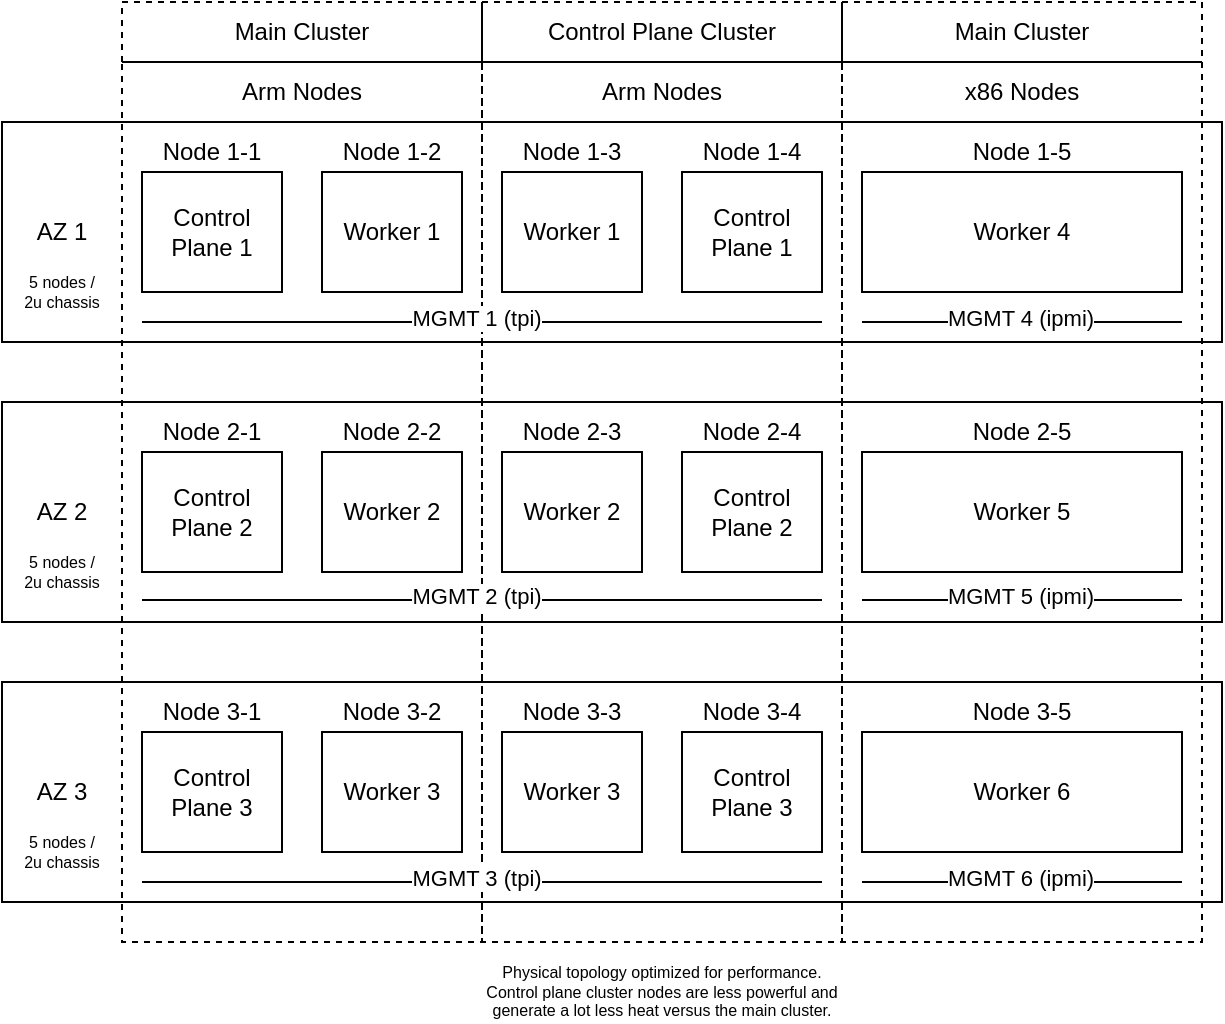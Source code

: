 <mxfile version="24.6.4" type="device">
  <diagram name="Page-1" id="-TOCRCb0vXGdUkpQAStK">
    <mxGraphModel dx="1220" dy="714" grid="1" gridSize="10" guides="1" tooltips="1" connect="1" arrows="1" fold="1" page="1" pageScale="1" pageWidth="850" pageHeight="1100" math="0" shadow="0">
      <root>
        <mxCell id="0" />
        <mxCell id="1" parent="0" />
        <mxCell id="bwXu6fv2Xk6f5gigkLMl-4" value="" style="rounded=0;whiteSpace=wrap;html=1;fillColor=none;" parent="1" vertex="1">
          <mxGeometry x="120" y="590" width="610" height="110" as="geometry" />
        </mxCell>
        <mxCell id="bwXu6fv2Xk6f5gigkLMl-26" value="" style="rounded=0;whiteSpace=wrap;html=1;fillColor=none;dashed=1;" parent="1" vertex="1">
          <mxGeometry x="540" y="280" width="180" height="440" as="geometry" />
        </mxCell>
        <mxCell id="bwXu6fv2Xk6f5gigkLMl-23" value="" style="rounded=0;whiteSpace=wrap;html=1;fillColor=none;dashed=1;" parent="1" vertex="1">
          <mxGeometry x="180" y="280" width="180" height="440" as="geometry" />
        </mxCell>
        <mxCell id="bwXu6fv2Xk6f5gigkLMl-24" value="" style="rounded=0;whiteSpace=wrap;html=1;fillColor=none;dashed=1;" parent="1" vertex="1">
          <mxGeometry x="360" y="280" width="180" height="440" as="geometry" />
        </mxCell>
        <mxCell id="bwXu6fv2Xk6f5gigkLMl-1" value="" style="rounded=0;whiteSpace=wrap;html=1;fillColor=none;" parent="1" vertex="1">
          <mxGeometry x="120" y="310" width="610" height="110" as="geometry" />
        </mxCell>
        <mxCell id="bwXu6fv2Xk6f5gigkLMl-2" value="AZ 1" style="text;html=1;strokeColor=none;fillColor=none;align=center;verticalAlign=middle;whiteSpace=wrap;rounded=0;" parent="1" vertex="1">
          <mxGeometry x="120" y="350" width="60" height="30" as="geometry" />
        </mxCell>
        <mxCell id="bwXu6fv2Xk6f5gigkLMl-3" value="" style="rounded=0;whiteSpace=wrap;html=1;fillColor=none;" parent="1" vertex="1">
          <mxGeometry x="120" y="450" width="610" height="110" as="geometry" />
        </mxCell>
        <mxCell id="bwXu6fv2Xk6f5gigkLMl-5" value="Control Plane 1" style="rounded=0;whiteSpace=wrap;html=1;" parent="1" vertex="1">
          <mxGeometry x="190" y="335" width="70" height="60" as="geometry" />
        </mxCell>
        <mxCell id="bwXu6fv2Xk6f5gigkLMl-6" value="Control Plane 2" style="rounded=0;whiteSpace=wrap;html=1;" parent="1" vertex="1">
          <mxGeometry x="190" y="475" width="70" height="60" as="geometry" />
        </mxCell>
        <mxCell id="bwXu6fv2Xk6f5gigkLMl-7" value="Control Plane 3" style="rounded=0;whiteSpace=wrap;html=1;" parent="1" vertex="1">
          <mxGeometry x="190" y="615" width="70" height="60" as="geometry" />
        </mxCell>
        <mxCell id="bwXu6fv2Xk6f5gigkLMl-9" value="Worker 1" style="rounded=0;whiteSpace=wrap;html=1;" parent="1" vertex="1">
          <mxGeometry x="280" y="335" width="70" height="60" as="geometry" />
        </mxCell>
        <mxCell id="bwXu6fv2Xk6f5gigkLMl-10" value="Worker 2" style="rounded=0;whiteSpace=wrap;html=1;" parent="1" vertex="1">
          <mxGeometry x="280" y="475" width="70" height="60" as="geometry" />
        </mxCell>
        <mxCell id="bwXu6fv2Xk6f5gigkLMl-11" value="Worker 3" style="rounded=0;whiteSpace=wrap;html=1;" parent="1" vertex="1">
          <mxGeometry x="280" y="615" width="70" height="60" as="geometry" />
        </mxCell>
        <mxCell id="bwXu6fv2Xk6f5gigkLMl-12" value="Worker 1" style="rounded=0;whiteSpace=wrap;html=1;" parent="1" vertex="1">
          <mxGeometry x="370" y="335" width="70" height="60" as="geometry" />
        </mxCell>
        <mxCell id="bwXu6fv2Xk6f5gigkLMl-13" value="Worker 2" style="rounded=0;whiteSpace=wrap;html=1;" parent="1" vertex="1">
          <mxGeometry x="370" y="475" width="70" height="60" as="geometry" />
        </mxCell>
        <mxCell id="bwXu6fv2Xk6f5gigkLMl-14" value="Worker 3" style="rounded=0;whiteSpace=wrap;html=1;" parent="1" vertex="1">
          <mxGeometry x="370" y="615" width="70" height="60" as="geometry" />
        </mxCell>
        <mxCell id="bwXu6fv2Xk6f5gigkLMl-15" value="Control Plane 1" style="rounded=0;whiteSpace=wrap;html=1;" parent="1" vertex="1">
          <mxGeometry x="460" y="335" width="70" height="60" as="geometry" />
        </mxCell>
        <mxCell id="bwXu6fv2Xk6f5gigkLMl-16" value="Control Plane 2" style="rounded=0;whiteSpace=wrap;html=1;" parent="1" vertex="1">
          <mxGeometry x="460" y="475" width="70" height="60" as="geometry" />
        </mxCell>
        <mxCell id="bwXu6fv2Xk6f5gigkLMl-17" value="Control Plane 3" style="rounded=0;whiteSpace=wrap;html=1;" parent="1" vertex="1">
          <mxGeometry x="460" y="615" width="70" height="60" as="geometry" />
        </mxCell>
        <mxCell id="bwXu6fv2Xk6f5gigkLMl-18" value="Worker 4" style="rounded=0;whiteSpace=wrap;html=1;" parent="1" vertex="1">
          <mxGeometry x="550" y="335" width="160" height="60" as="geometry" />
        </mxCell>
        <mxCell id="bwXu6fv2Xk6f5gigkLMl-19" value="Worker 5" style="rounded=0;whiteSpace=wrap;html=1;" parent="1" vertex="1">
          <mxGeometry x="550" y="475" width="160" height="60" as="geometry" />
        </mxCell>
        <mxCell id="bwXu6fv2Xk6f5gigkLMl-20" value="Worker 6" style="rounded=0;whiteSpace=wrap;html=1;" parent="1" vertex="1">
          <mxGeometry x="550" y="615" width="160" height="60" as="geometry" />
        </mxCell>
        <mxCell id="bwXu6fv2Xk6f5gigkLMl-21" value="AZ 2" style="text;html=1;strokeColor=none;fillColor=none;align=center;verticalAlign=middle;whiteSpace=wrap;rounded=0;" parent="1" vertex="1">
          <mxGeometry x="120" y="490" width="60" height="30" as="geometry" />
        </mxCell>
        <mxCell id="bwXu6fv2Xk6f5gigkLMl-22" value="AZ 3" style="text;html=1;strokeColor=none;fillColor=none;align=center;verticalAlign=middle;whiteSpace=wrap;rounded=0;" parent="1" vertex="1">
          <mxGeometry x="120" y="630" width="60" height="30" as="geometry" />
        </mxCell>
        <mxCell id="bwXu6fv2Xk6f5gigkLMl-27" value="Control Plane Cluster" style="text;html=1;strokeColor=none;fillColor=none;align=center;verticalAlign=middle;whiteSpace=wrap;rounded=0;" parent="1" vertex="1">
          <mxGeometry x="360" y="250" width="180" height="30" as="geometry" />
        </mxCell>
        <mxCell id="bwXu6fv2Xk6f5gigkLMl-28" value="Arm Nodes" style="text;html=1;strokeColor=none;fillColor=none;align=center;verticalAlign=middle;whiteSpace=wrap;rounded=0;" parent="1" vertex="1">
          <mxGeometry x="360" y="280" width="180" height="30" as="geometry" />
        </mxCell>
        <mxCell id="bwXu6fv2Xk6f5gigkLMl-30" value="x86 Nodes" style="text;html=1;strokeColor=none;fillColor=none;align=center;verticalAlign=middle;whiteSpace=wrap;rounded=0;" parent="1" vertex="1">
          <mxGeometry x="540" y="280" width="180" height="30" as="geometry" />
        </mxCell>
        <mxCell id="bwXu6fv2Xk6f5gigkLMl-31" value="Node 1-1" style="text;html=1;strokeColor=none;fillColor=none;align=center;verticalAlign=middle;whiteSpace=wrap;rounded=0;" parent="1" vertex="1">
          <mxGeometry x="195" y="310" width="60" height="30" as="geometry" />
        </mxCell>
        <mxCell id="bwXu6fv2Xk6f5gigkLMl-32" value="Node 2-1" style="text;html=1;strokeColor=none;fillColor=none;align=center;verticalAlign=middle;whiteSpace=wrap;rounded=0;" parent="1" vertex="1">
          <mxGeometry x="195" y="450" width="60" height="30" as="geometry" />
        </mxCell>
        <mxCell id="bwXu6fv2Xk6f5gigkLMl-33" value="Node 3-1" style="text;html=1;strokeColor=none;fillColor=none;align=center;verticalAlign=middle;whiteSpace=wrap;rounded=0;" parent="1" vertex="1">
          <mxGeometry x="195" y="590" width="60" height="30" as="geometry" />
        </mxCell>
        <mxCell id="bwXu6fv2Xk6f5gigkLMl-34" value="Node 3-2" style="text;html=1;strokeColor=none;fillColor=none;align=center;verticalAlign=middle;whiteSpace=wrap;rounded=0;" parent="1" vertex="1">
          <mxGeometry x="285" y="590" width="60" height="30" as="geometry" />
        </mxCell>
        <mxCell id="bwXu6fv2Xk6f5gigkLMl-35" value="Node 3-3" style="text;html=1;strokeColor=none;fillColor=none;align=center;verticalAlign=middle;whiteSpace=wrap;rounded=0;" parent="1" vertex="1">
          <mxGeometry x="375" y="590" width="60" height="30" as="geometry" />
        </mxCell>
        <mxCell id="bwXu6fv2Xk6f5gigkLMl-36" value="Node 3-4" style="text;html=1;strokeColor=none;fillColor=none;align=center;verticalAlign=middle;whiteSpace=wrap;rounded=0;" parent="1" vertex="1">
          <mxGeometry x="465" y="590" width="60" height="30" as="geometry" />
        </mxCell>
        <mxCell id="bwXu6fv2Xk6f5gigkLMl-37" value="Node 3-5" style="text;html=1;strokeColor=none;fillColor=none;align=center;verticalAlign=middle;whiteSpace=wrap;rounded=0;" parent="1" vertex="1">
          <mxGeometry x="600" y="590" width="60" height="30" as="geometry" />
        </mxCell>
        <mxCell id="bwXu6fv2Xk6f5gigkLMl-38" value="Node 1-2" style="text;html=1;strokeColor=none;fillColor=none;align=center;verticalAlign=middle;whiteSpace=wrap;rounded=0;" parent="1" vertex="1">
          <mxGeometry x="285" y="310" width="60" height="30" as="geometry" />
        </mxCell>
        <mxCell id="bwXu6fv2Xk6f5gigkLMl-39" value="Node 1-3" style="text;html=1;strokeColor=none;fillColor=none;align=center;verticalAlign=middle;whiteSpace=wrap;rounded=0;" parent="1" vertex="1">
          <mxGeometry x="375" y="310" width="60" height="30" as="geometry" />
        </mxCell>
        <mxCell id="bwXu6fv2Xk6f5gigkLMl-40" value="Node 1-4" style="text;html=1;strokeColor=none;fillColor=none;align=center;verticalAlign=middle;whiteSpace=wrap;rounded=0;" parent="1" vertex="1">
          <mxGeometry x="465" y="310" width="60" height="30" as="geometry" />
        </mxCell>
        <mxCell id="bwXu6fv2Xk6f5gigkLMl-41" value="Node 1-5" style="text;html=1;strokeColor=none;fillColor=none;align=center;verticalAlign=middle;whiteSpace=wrap;rounded=0;" parent="1" vertex="1">
          <mxGeometry x="600" y="310" width="60" height="30" as="geometry" />
        </mxCell>
        <mxCell id="bwXu6fv2Xk6f5gigkLMl-42" value="Node 2-2" style="text;html=1;strokeColor=none;fillColor=none;align=center;verticalAlign=middle;whiteSpace=wrap;rounded=0;" parent="1" vertex="1">
          <mxGeometry x="285" y="450" width="60" height="30" as="geometry" />
        </mxCell>
        <mxCell id="bwXu6fv2Xk6f5gigkLMl-43" value="Node 2-3" style="text;html=1;strokeColor=none;fillColor=none;align=center;verticalAlign=middle;whiteSpace=wrap;rounded=0;" parent="1" vertex="1">
          <mxGeometry x="375" y="450" width="60" height="30" as="geometry" />
        </mxCell>
        <mxCell id="bwXu6fv2Xk6f5gigkLMl-44" value="Node 2-4" style="text;html=1;strokeColor=none;fillColor=none;align=center;verticalAlign=middle;whiteSpace=wrap;rounded=0;" parent="1" vertex="1">
          <mxGeometry x="465" y="450" width="60" height="30" as="geometry" />
        </mxCell>
        <mxCell id="bwXu6fv2Xk6f5gigkLMl-45" value="Node 2-5" style="text;html=1;strokeColor=none;fillColor=none;align=center;verticalAlign=middle;whiteSpace=wrap;rounded=0;" parent="1" vertex="1">
          <mxGeometry x="600" y="450" width="60" height="30" as="geometry" />
        </mxCell>
        <mxCell id="bwXu6fv2Xk6f5gigkLMl-49" value="" style="endArrow=none;html=1;rounded=0;" parent="1" edge="1">
          <mxGeometry width="50" height="50" relative="1" as="geometry">
            <mxPoint x="190" y="410" as="sourcePoint" />
            <mxPoint x="530" y="410" as="targetPoint" />
          </mxGeometry>
        </mxCell>
        <mxCell id="bwXu6fv2Xk6f5gigkLMl-50" value="MGMT 1 (tpi)" style="edgeLabel;html=1;align=center;verticalAlign=middle;resizable=0;points=[];" parent="bwXu6fv2Xk6f5gigkLMl-49" vertex="1" connectable="0">
          <mxGeometry x="-0.018" y="2" relative="1" as="geometry">
            <mxPoint as="offset" />
          </mxGeometry>
        </mxCell>
        <mxCell id="bwXu6fv2Xk6f5gigkLMl-51" value="" style="endArrow=none;html=1;rounded=0;" parent="1" edge="1">
          <mxGeometry width="50" height="50" relative="1" as="geometry">
            <mxPoint x="190" y="549" as="sourcePoint" />
            <mxPoint x="530" y="549" as="targetPoint" />
          </mxGeometry>
        </mxCell>
        <mxCell id="bwXu6fv2Xk6f5gigkLMl-52" value="MGMT 2 (tpi)" style="edgeLabel;html=1;align=center;verticalAlign=middle;resizable=0;points=[];" parent="bwXu6fv2Xk6f5gigkLMl-51" vertex="1" connectable="0">
          <mxGeometry x="-0.018" y="2" relative="1" as="geometry">
            <mxPoint as="offset" />
          </mxGeometry>
        </mxCell>
        <mxCell id="bwXu6fv2Xk6f5gigkLMl-53" value="" style="endArrow=none;html=1;rounded=0;" parent="1" edge="1">
          <mxGeometry width="50" height="50" relative="1" as="geometry">
            <mxPoint x="190" y="690" as="sourcePoint" />
            <mxPoint x="530" y="690" as="targetPoint" />
          </mxGeometry>
        </mxCell>
        <mxCell id="bwXu6fv2Xk6f5gigkLMl-54" value="MGMT 3 (tpi)" style="edgeLabel;html=1;align=center;verticalAlign=middle;resizable=0;points=[];" parent="bwXu6fv2Xk6f5gigkLMl-53" vertex="1" connectable="0">
          <mxGeometry x="-0.018" y="2" relative="1" as="geometry">
            <mxPoint as="offset" />
          </mxGeometry>
        </mxCell>
        <mxCell id="bwXu6fv2Xk6f5gigkLMl-55" value="" style="endArrow=none;html=1;rounded=0;" parent="1" edge="1">
          <mxGeometry width="50" height="50" relative="1" as="geometry">
            <mxPoint x="550" y="410" as="sourcePoint" />
            <mxPoint x="710" y="410" as="targetPoint" />
          </mxGeometry>
        </mxCell>
        <mxCell id="bwXu6fv2Xk6f5gigkLMl-56" value="MGMT 4 (ipmi)" style="edgeLabel;html=1;align=center;verticalAlign=middle;resizable=0;points=[];" parent="bwXu6fv2Xk6f5gigkLMl-55" vertex="1" connectable="0">
          <mxGeometry x="-0.018" y="2" relative="1" as="geometry">
            <mxPoint as="offset" />
          </mxGeometry>
        </mxCell>
        <mxCell id="bwXu6fv2Xk6f5gigkLMl-57" value="" style="endArrow=none;html=1;rounded=0;" parent="1" edge="1">
          <mxGeometry width="50" height="50" relative="1" as="geometry">
            <mxPoint x="550" y="549" as="sourcePoint" />
            <mxPoint x="710" y="549" as="targetPoint" />
          </mxGeometry>
        </mxCell>
        <mxCell id="bwXu6fv2Xk6f5gigkLMl-58" value="MGMT 5 (ipmi)" style="edgeLabel;html=1;align=center;verticalAlign=middle;resizable=0;points=[];" parent="bwXu6fv2Xk6f5gigkLMl-57" vertex="1" connectable="0">
          <mxGeometry x="-0.018" y="2" relative="1" as="geometry">
            <mxPoint as="offset" />
          </mxGeometry>
        </mxCell>
        <mxCell id="bwXu6fv2Xk6f5gigkLMl-59" value="" style="endArrow=none;html=1;rounded=0;" parent="1" edge="1">
          <mxGeometry width="50" height="50" relative="1" as="geometry">
            <mxPoint x="550" y="690" as="sourcePoint" />
            <mxPoint x="710" y="690" as="targetPoint" />
          </mxGeometry>
        </mxCell>
        <mxCell id="bwXu6fv2Xk6f5gigkLMl-60" value="MGMT 6 (ipmi)" style="edgeLabel;html=1;align=center;verticalAlign=middle;resizable=0;points=[];" parent="bwXu6fv2Xk6f5gigkLMl-59" vertex="1" connectable="0">
          <mxGeometry x="-0.018" y="2" relative="1" as="geometry">
            <mxPoint as="offset" />
          </mxGeometry>
        </mxCell>
        <mxCell id="6E0VshVTyIuuK15UKnTk-1" value="Arm Nodes" style="text;html=1;strokeColor=none;fillColor=none;align=center;verticalAlign=middle;whiteSpace=wrap;rounded=0;" vertex="1" parent="1">
          <mxGeometry x="180" y="280" width="180" height="30" as="geometry" />
        </mxCell>
        <mxCell id="6E0VshVTyIuuK15UKnTk-2" value="Main Cluster" style="text;html=1;strokeColor=none;fillColor=none;align=center;verticalAlign=middle;whiteSpace=wrap;rounded=0;" vertex="1" parent="1">
          <mxGeometry x="540" y="250" width="180" height="30" as="geometry" />
        </mxCell>
        <mxCell id="6E0VshVTyIuuK15UKnTk-3" value="" style="rounded=0;whiteSpace=wrap;html=1;fillColor=none;dashed=1;" vertex="1" parent="1">
          <mxGeometry x="360" y="250" width="180" height="30" as="geometry" />
        </mxCell>
        <mxCell id="6E0VshVTyIuuK15UKnTk-4" value="" style="rounded=0;whiteSpace=wrap;html=1;fillColor=none;dashed=1;" vertex="1" parent="1">
          <mxGeometry x="540" y="250" width="180" height="30" as="geometry" />
        </mxCell>
        <mxCell id="6E0VshVTyIuuK15UKnTk-5" value="Main Cluster" style="text;html=1;strokeColor=none;fillColor=none;align=center;verticalAlign=middle;whiteSpace=wrap;rounded=0;" vertex="1" parent="1">
          <mxGeometry x="180" y="250" width="180" height="30" as="geometry" />
        </mxCell>
        <mxCell id="6E0VshVTyIuuK15UKnTk-6" value="" style="rounded=0;whiteSpace=wrap;html=1;fillColor=none;dashed=1;" vertex="1" parent="1">
          <mxGeometry x="180" y="250" width="180" height="30" as="geometry" />
        </mxCell>
        <mxCell id="6E0VshVTyIuuK15UKnTk-7" value="Physical topology optimized for performance. Control plane cluster nodes are less powerful and generate a lot less heat versus the main cluster." style="text;html=1;align=center;verticalAlign=middle;whiteSpace=wrap;rounded=0;fontSize=8;" vertex="1" parent="1">
          <mxGeometry x="360" y="730" width="180" height="30" as="geometry" />
        </mxCell>
        <mxCell id="6E0VshVTyIuuK15UKnTk-9" value="5 nodes / 2u chassis" style="text;html=1;align=center;verticalAlign=middle;whiteSpace=wrap;rounded=0;fontSize=8;" vertex="1" parent="1">
          <mxGeometry x="130" y="380" width="40" height="30" as="geometry" />
        </mxCell>
        <mxCell id="6E0VshVTyIuuK15UKnTk-10" value="5 nodes / 2u chassis" style="text;html=1;align=center;verticalAlign=middle;whiteSpace=wrap;rounded=0;fontSize=8;" vertex="1" parent="1">
          <mxGeometry x="130" y="520" width="40" height="30" as="geometry" />
        </mxCell>
        <mxCell id="6E0VshVTyIuuK15UKnTk-11" value="5 nodes / 2u chassis" style="text;html=1;align=center;verticalAlign=middle;whiteSpace=wrap;rounded=0;fontSize=8;" vertex="1" parent="1">
          <mxGeometry x="130" y="660" width="40" height="30" as="geometry" />
        </mxCell>
      </root>
    </mxGraphModel>
  </diagram>
</mxfile>
